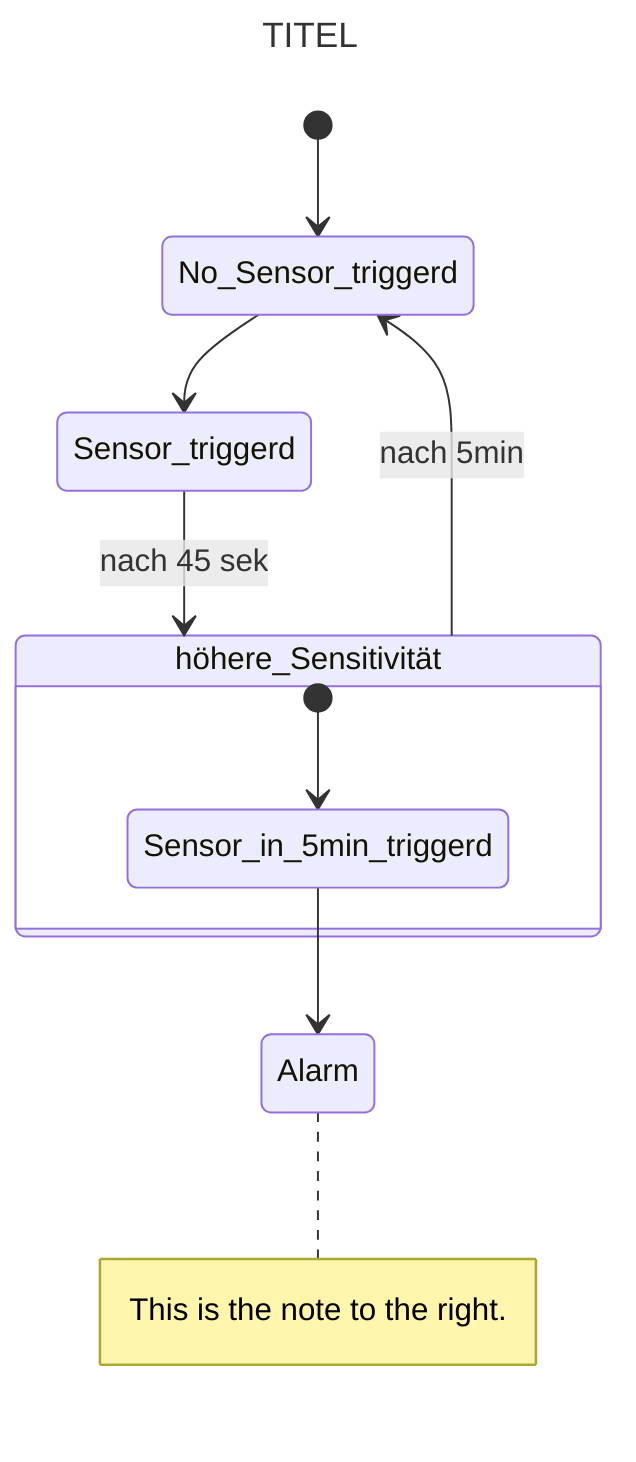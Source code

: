 ---
title: TITEL
---

stateDiagram-v2

%% https://mermaid.js.org/syntax/stateDiagram.html#state-diagrams
   
    [*] --> No_Sensor_triggerd
    No_Sensor_triggerd --> Sensor_triggerd
    Sensor_triggerd --> höhere_Sensitivität: nach 45 sek
    höhere_Sensitivität --> No_Sensor_triggerd: nach 5min

    state höhere_Sensitivität{

        [*] --> Sensor_in_5min_triggerd

    }

Sensor_in_5min_triggerd --> Alarm
    
note right of Alarm : This is the note to the right.